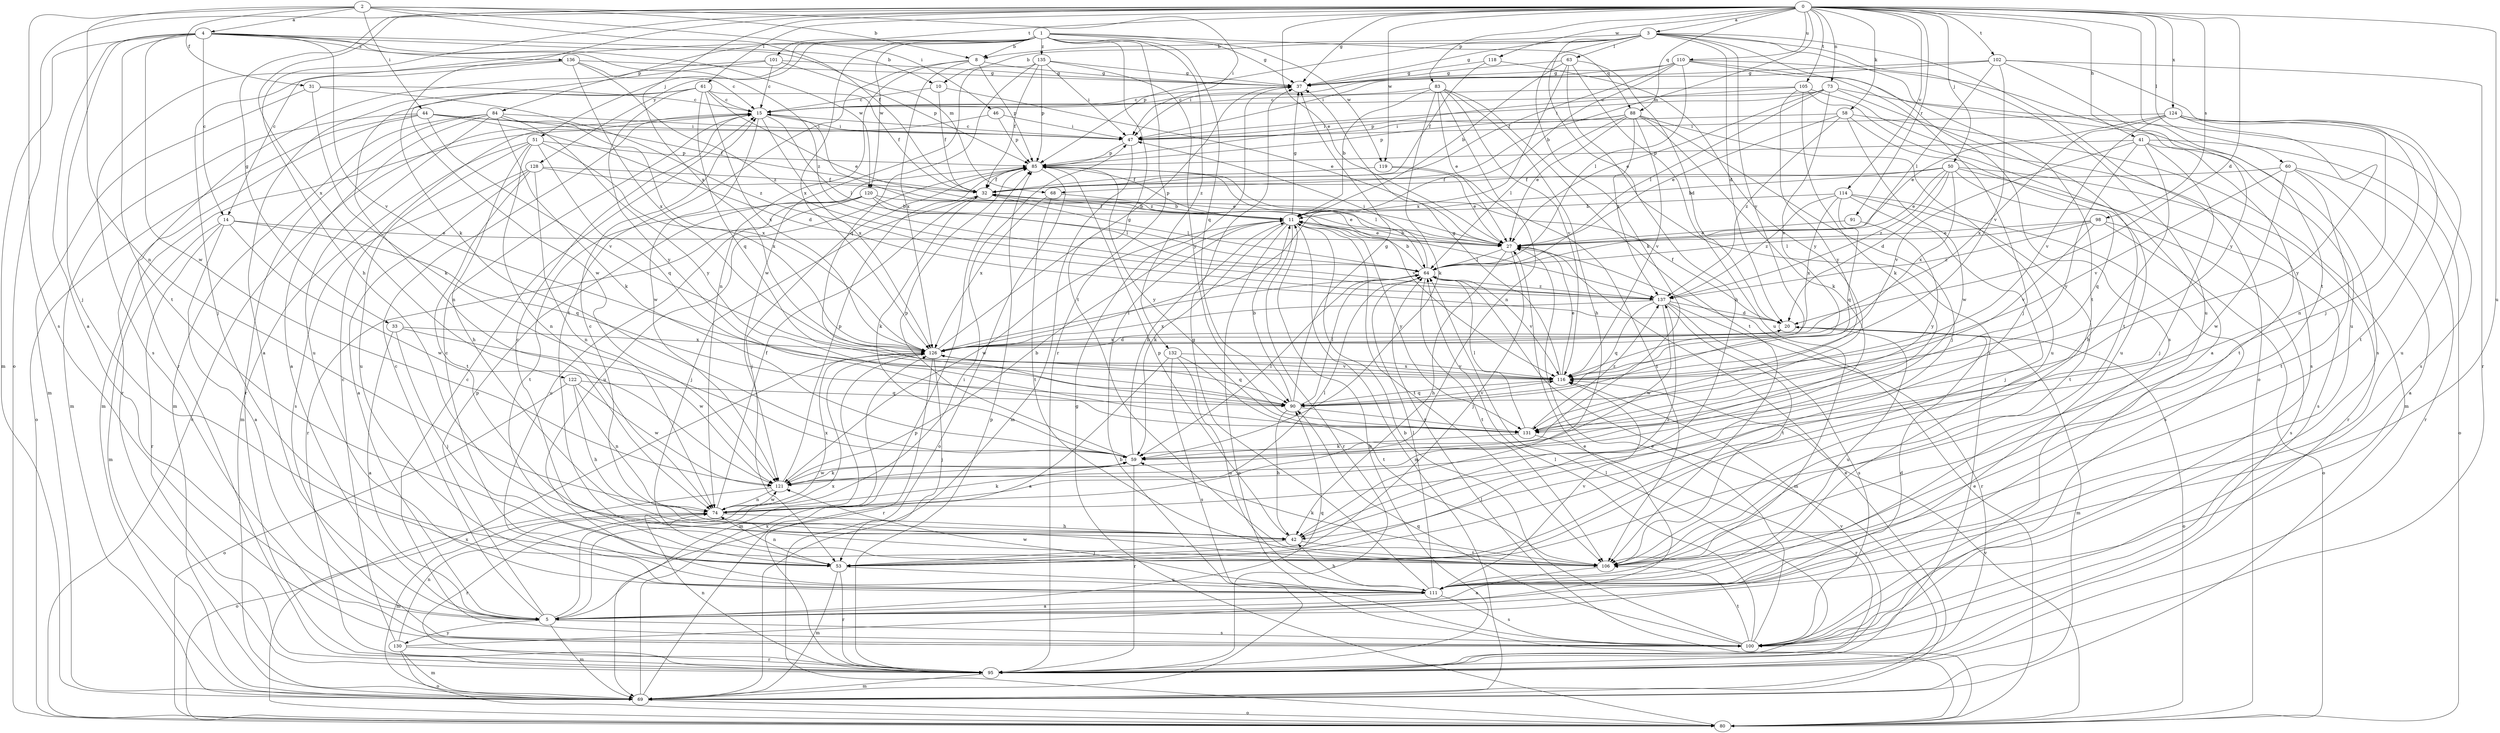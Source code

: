 strict digraph  {
0;
1;
2;
3;
4;
5;
8;
10;
11;
14;
15;
20;
27;
31;
32;
33;
37;
41;
42;
44;
46;
47;
50;
51;
53;
58;
59;
60;
61;
63;
64;
68;
69;
73;
74;
80;
83;
84;
85;
88;
90;
91;
95;
98;
100;
101;
102;
105;
106;
110;
111;
114;
116;
118;
119;
120;
121;
122;
124;
126;
128;
130;
131;
132;
135;
136;
137;
0 -> 3  [label=a];
0 -> 20  [label=d];
0 -> 27  [label=e];
0 -> 33  [label=g];
0 -> 37  [label=g];
0 -> 41  [label=h];
0 -> 42  [label=h];
0 -> 50  [label=j];
0 -> 58  [label=k];
0 -> 59  [label=k];
0 -> 60  [label=l];
0 -> 61  [label=l];
0 -> 68  [label=m];
0 -> 73  [label=n];
0 -> 80  [label=o];
0 -> 83  [label=p];
0 -> 88  [label=q];
0 -> 91  [label=r];
0 -> 98  [label=s];
0 -> 101  [label=t];
0 -> 102  [label=t];
0 -> 105  [label=t];
0 -> 106  [label=t];
0 -> 110  [label=u];
0 -> 111  [label=u];
0 -> 114  [label=v];
0 -> 118  [label=w];
0 -> 119  [label=w];
0 -> 122  [label=x];
0 -> 124  [label=x];
0 -> 126  [label=x];
1 -> 8  [label=b];
1 -> 14  [label=c];
1 -> 37  [label=g];
1 -> 51  [label=j];
1 -> 84  [label=p];
1 -> 88  [label=q];
1 -> 90  [label=q];
1 -> 95  [label=r];
1 -> 106  [label=t];
1 -> 119  [label=w];
1 -> 120  [label=w];
1 -> 126  [label=x];
1 -> 128  [label=y];
1 -> 132  [label=z];
1 -> 135  [label=z];
2 -> 4  [label=a];
2 -> 8  [label=b];
2 -> 31  [label=f];
2 -> 32  [label=f];
2 -> 44  [label=i];
2 -> 46  [label=i];
2 -> 47  [label=i];
2 -> 74  [label=n];
2 -> 100  [label=s];
3 -> 8  [label=b];
3 -> 10  [label=b];
3 -> 20  [label=d];
3 -> 37  [label=g];
3 -> 59  [label=k];
3 -> 63  [label=l];
3 -> 80  [label=o];
3 -> 85  [label=p];
3 -> 95  [label=r];
3 -> 100  [label=s];
3 -> 106  [label=t];
3 -> 111  [label=u];
3 -> 116  [label=v];
4 -> 5  [label=a];
4 -> 10  [label=b];
4 -> 14  [label=c];
4 -> 53  [label=j];
4 -> 68  [label=m];
4 -> 69  [label=m];
4 -> 106  [label=t];
4 -> 116  [label=v];
4 -> 120  [label=w];
4 -> 121  [label=w];
4 -> 136  [label=z];
4 -> 137  [label=z];
5 -> 15  [label=c];
5 -> 20  [label=d];
5 -> 47  [label=i];
5 -> 69  [label=m];
5 -> 85  [label=p];
5 -> 90  [label=q];
5 -> 100  [label=s];
5 -> 126  [label=x];
5 -> 130  [label=y];
8 -> 37  [label=g];
8 -> 74  [label=n];
8 -> 85  [label=p];
8 -> 106  [label=t];
8 -> 126  [label=x];
10 -> 15  [label=c];
10 -> 27  [label=e];
10 -> 32  [label=f];
11 -> 27  [label=e];
11 -> 32  [label=f];
11 -> 37  [label=g];
11 -> 59  [label=k];
11 -> 69  [label=m];
11 -> 80  [label=o];
11 -> 85  [label=p];
11 -> 95  [label=r];
11 -> 106  [label=t];
11 -> 121  [label=w];
11 -> 131  [label=y];
14 -> 5  [label=a];
14 -> 27  [label=e];
14 -> 69  [label=m];
14 -> 90  [label=q];
14 -> 95  [label=r];
14 -> 121  [label=w];
15 -> 47  [label=i];
15 -> 64  [label=l];
15 -> 121  [label=w];
15 -> 126  [label=x];
15 -> 137  [label=z];
20 -> 32  [label=f];
20 -> 69  [label=m];
20 -> 80  [label=o];
20 -> 111  [label=u];
20 -> 126  [label=x];
27 -> 11  [label=b];
27 -> 42  [label=h];
27 -> 53  [label=j];
27 -> 64  [label=l];
31 -> 15  [label=c];
31 -> 59  [label=k];
31 -> 69  [label=m];
31 -> 137  [label=z];
32 -> 11  [label=b];
32 -> 53  [label=j];
32 -> 59  [label=k];
32 -> 64  [label=l];
33 -> 5  [label=a];
33 -> 53  [label=j];
33 -> 121  [label=w];
33 -> 126  [label=x];
37 -> 15  [label=c];
41 -> 42  [label=h];
41 -> 53  [label=j];
41 -> 80  [label=o];
41 -> 85  [label=p];
41 -> 106  [label=t];
41 -> 116  [label=v];
41 -> 131  [label=y];
42 -> 15  [label=c];
42 -> 53  [label=j];
42 -> 85  [label=p];
42 -> 106  [label=t];
42 -> 137  [label=z];
44 -> 20  [label=d];
44 -> 32  [label=f];
44 -> 47  [label=i];
44 -> 69  [label=m];
44 -> 80  [label=o];
44 -> 95  [label=r];
44 -> 116  [label=v];
46 -> 47  [label=i];
46 -> 69  [label=m];
46 -> 85  [label=p];
47 -> 15  [label=c];
47 -> 69  [label=m];
47 -> 85  [label=p];
50 -> 11  [label=b];
50 -> 20  [label=d];
50 -> 27  [label=e];
50 -> 32  [label=f];
50 -> 90  [label=q];
50 -> 95  [label=r];
50 -> 100  [label=s];
50 -> 126  [label=x];
50 -> 137  [label=z];
51 -> 42  [label=h];
51 -> 69  [label=m];
51 -> 74  [label=n];
51 -> 85  [label=p];
51 -> 90  [label=q];
51 -> 111  [label=u];
51 -> 126  [label=x];
53 -> 15  [label=c];
53 -> 69  [label=m];
53 -> 74  [label=n];
53 -> 95  [label=r];
53 -> 111  [label=u];
58 -> 27  [label=e];
58 -> 47  [label=i];
58 -> 69  [label=m];
58 -> 111  [label=u];
58 -> 121  [label=w];
58 -> 137  [label=z];
59 -> 11  [label=b];
59 -> 64  [label=l];
59 -> 85  [label=p];
59 -> 95  [label=r];
59 -> 121  [label=w];
60 -> 5  [label=a];
60 -> 32  [label=f];
60 -> 95  [label=r];
60 -> 106  [label=t];
60 -> 116  [label=v];
60 -> 121  [label=w];
61 -> 5  [label=a];
61 -> 15  [label=c];
61 -> 27  [label=e];
61 -> 32  [label=f];
61 -> 74  [label=n];
61 -> 90  [label=q];
61 -> 126  [label=x];
61 -> 131  [label=y];
63 -> 11  [label=b];
63 -> 20  [label=d];
63 -> 37  [label=g];
63 -> 42  [label=h];
63 -> 111  [label=u];
63 -> 126  [label=x];
64 -> 11  [label=b];
64 -> 47  [label=i];
64 -> 69  [label=m];
64 -> 106  [label=t];
64 -> 116  [label=v];
64 -> 137  [label=z];
68 -> 11  [label=b];
68 -> 106  [label=t];
68 -> 126  [label=x];
69 -> 11  [label=b];
69 -> 27  [label=e];
69 -> 80  [label=o];
69 -> 85  [label=p];
69 -> 126  [label=x];
73 -> 15  [label=c];
73 -> 27  [label=e];
73 -> 47  [label=i];
73 -> 64  [label=l];
73 -> 100  [label=s];
73 -> 106  [label=t];
73 -> 116  [label=v];
74 -> 32  [label=f];
74 -> 42  [label=h];
74 -> 59  [label=k];
74 -> 64  [label=l];
74 -> 69  [label=m];
74 -> 95  [label=r];
74 -> 121  [label=w];
74 -> 126  [label=x];
80 -> 15  [label=c];
80 -> 27  [label=e];
80 -> 37  [label=g];
80 -> 64  [label=l];
80 -> 116  [label=v];
80 -> 126  [label=x];
83 -> 11  [label=b];
83 -> 15  [label=c];
83 -> 27  [label=e];
83 -> 42  [label=h];
83 -> 59  [label=k];
83 -> 74  [label=n];
83 -> 106  [label=t];
83 -> 116  [label=v];
84 -> 5  [label=a];
84 -> 47  [label=i];
84 -> 59  [label=k];
84 -> 69  [label=m];
84 -> 95  [label=r];
84 -> 111  [label=u];
84 -> 126  [label=x];
84 -> 131  [label=y];
85 -> 32  [label=f];
85 -> 53  [label=j];
85 -> 64  [label=l];
85 -> 80  [label=o];
85 -> 111  [label=u];
85 -> 116  [label=v];
85 -> 131  [label=y];
88 -> 27  [label=e];
88 -> 47  [label=i];
88 -> 53  [label=j];
88 -> 59  [label=k];
88 -> 64  [label=l];
88 -> 85  [label=p];
88 -> 111  [label=u];
88 -> 116  [label=v];
88 -> 137  [label=z];
90 -> 11  [label=b];
90 -> 37  [label=g];
90 -> 42  [label=h];
90 -> 64  [label=l];
90 -> 116  [label=v];
90 -> 131  [label=y];
91 -> 27  [label=e];
91 -> 131  [label=y];
95 -> 11  [label=b];
95 -> 64  [label=l];
95 -> 69  [label=m];
95 -> 74  [label=n];
95 -> 85  [label=p];
95 -> 116  [label=v];
98 -> 27  [label=e];
98 -> 64  [label=l];
98 -> 80  [label=o];
98 -> 100  [label=s];
98 -> 116  [label=v];
98 -> 137  [label=z];
100 -> 11  [label=b];
100 -> 15  [label=c];
100 -> 27  [label=e];
100 -> 64  [label=l];
100 -> 90  [label=q];
100 -> 106  [label=t];
101 -> 15  [label=c];
101 -> 37  [label=g];
101 -> 85  [label=p];
101 -> 95  [label=r];
101 -> 121  [label=w];
102 -> 37  [label=g];
102 -> 47  [label=i];
102 -> 53  [label=j];
102 -> 64  [label=l];
102 -> 95  [label=r];
102 -> 116  [label=v];
102 -> 131  [label=y];
105 -> 5  [label=a];
105 -> 15  [label=c];
105 -> 59  [label=k];
105 -> 85  [label=p];
105 -> 100  [label=s];
105 -> 131  [label=y];
106 -> 5  [label=a];
106 -> 59  [label=k];
110 -> 11  [label=b];
110 -> 32  [label=f];
110 -> 37  [label=g];
110 -> 47  [label=i];
110 -> 53  [label=j];
110 -> 64  [label=l];
110 -> 100  [label=s];
110 -> 111  [label=u];
111 -> 5  [label=a];
111 -> 15  [label=c];
111 -> 37  [label=g];
111 -> 42  [label=h];
111 -> 64  [label=l];
111 -> 100  [label=s];
111 -> 116  [label=v];
111 -> 121  [label=w];
114 -> 11  [label=b];
114 -> 53  [label=j];
114 -> 90  [label=q];
114 -> 100  [label=s];
114 -> 106  [label=t];
114 -> 126  [label=x];
114 -> 137  [label=z];
116 -> 27  [label=e];
116 -> 37  [label=g];
116 -> 90  [label=q];
116 -> 126  [label=x];
118 -> 32  [label=f];
118 -> 37  [label=g];
118 -> 131  [label=y];
119 -> 27  [label=e];
119 -> 32  [label=f];
119 -> 106  [label=t];
120 -> 11  [label=b];
120 -> 27  [label=e];
120 -> 64  [label=l];
120 -> 95  [label=r];
120 -> 106  [label=t];
120 -> 111  [label=u];
121 -> 11  [label=b];
121 -> 59  [label=k];
121 -> 74  [label=n];
121 -> 80  [label=o];
121 -> 85  [label=p];
122 -> 42  [label=h];
122 -> 74  [label=n];
122 -> 80  [label=o];
122 -> 90  [label=q];
122 -> 121  [label=w];
124 -> 27  [label=e];
124 -> 47  [label=i];
124 -> 74  [label=n];
124 -> 106  [label=t];
124 -> 111  [label=u];
124 -> 116  [label=v];
124 -> 126  [label=x];
124 -> 131  [label=y];
126 -> 20  [label=d];
126 -> 37  [label=g];
126 -> 53  [label=j];
126 -> 64  [label=l];
126 -> 69  [label=m];
126 -> 90  [label=q];
126 -> 95  [label=r];
126 -> 116  [label=v];
128 -> 5  [label=a];
128 -> 27  [label=e];
128 -> 32  [label=f];
128 -> 74  [label=n];
128 -> 100  [label=s];
128 -> 106  [label=t];
130 -> 15  [label=c];
130 -> 27  [label=e];
130 -> 69  [label=m];
130 -> 74  [label=n];
130 -> 80  [label=o];
130 -> 95  [label=r];
131 -> 59  [label=k];
131 -> 64  [label=l];
131 -> 95  [label=r];
131 -> 137  [label=z];
132 -> 5  [label=a];
132 -> 100  [label=s];
132 -> 106  [label=t];
132 -> 111  [label=u];
132 -> 116  [label=v];
135 -> 32  [label=f];
135 -> 37  [label=g];
135 -> 47  [label=i];
135 -> 85  [label=p];
135 -> 90  [label=q];
135 -> 121  [label=w];
135 -> 131  [label=y];
136 -> 15  [label=c];
136 -> 37  [label=g];
136 -> 53  [label=j];
136 -> 100  [label=s];
136 -> 126  [label=x];
136 -> 137  [label=z];
137 -> 20  [label=d];
137 -> 90  [label=q];
137 -> 95  [label=r];
137 -> 100  [label=s];
137 -> 106  [label=t];
137 -> 121  [label=w];
137 -> 126  [label=x];
}

